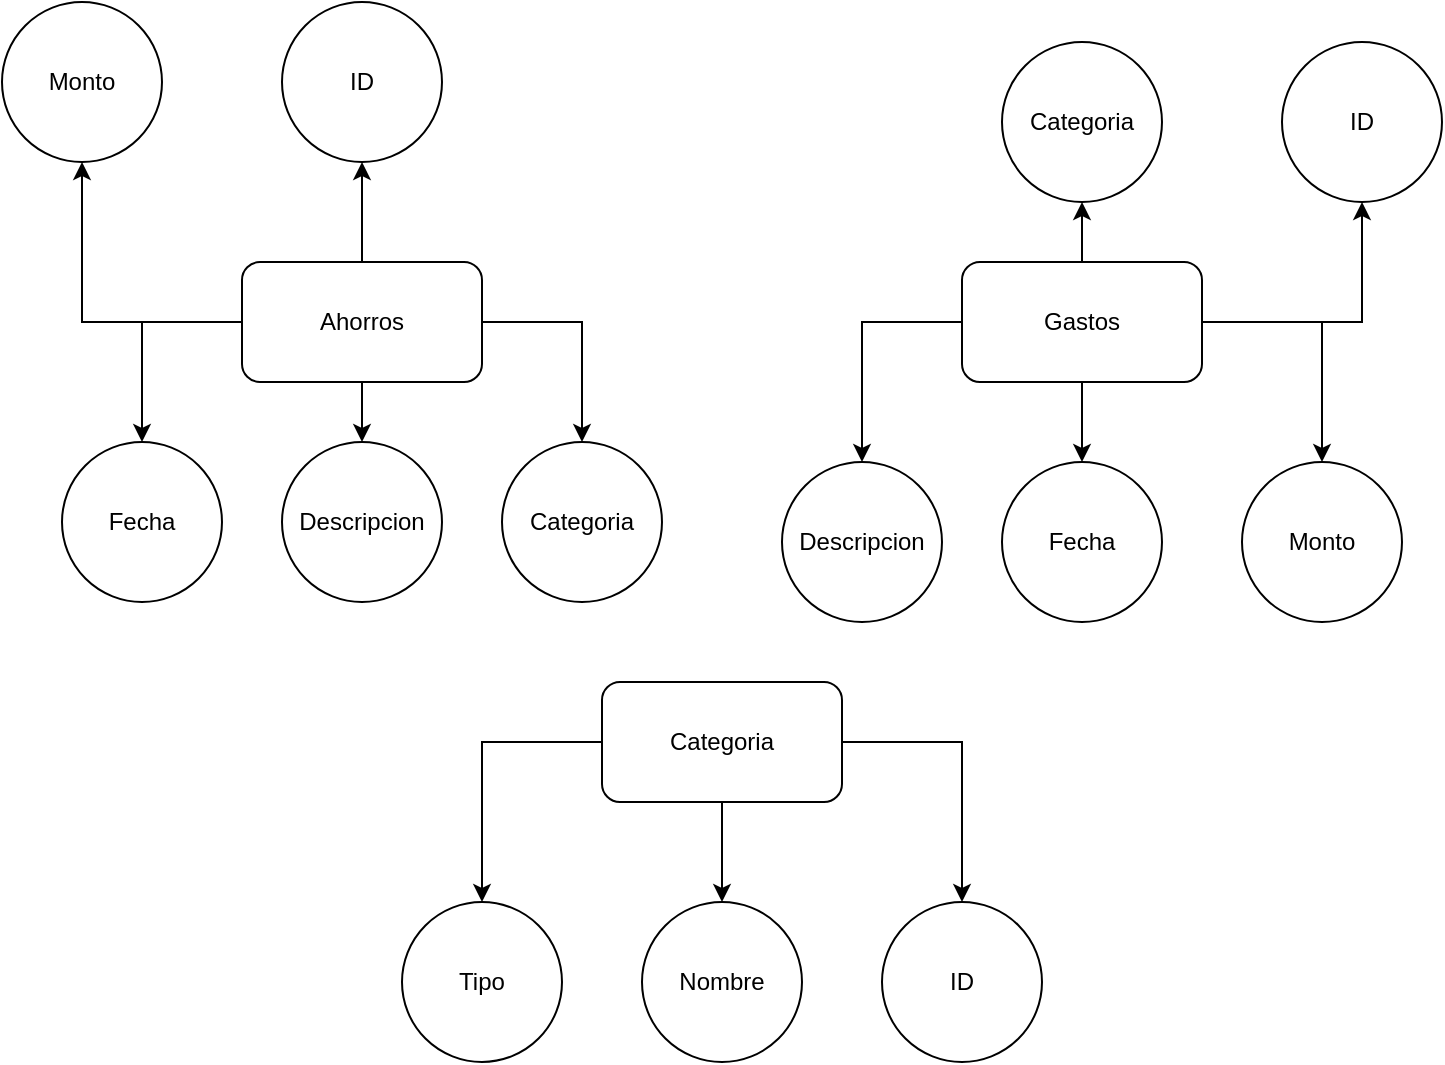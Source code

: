 <mxfile version="26.0.11">
  <diagram name="Page-1" id="8ce9d11a-91a2-4d17-14d8-a56ed91bf033">
    <mxGraphModel dx="1392" dy="570" grid="1" gridSize="10" guides="1" tooltips="1" connect="1" arrows="1" fold="1" page="1" pageScale="1" pageWidth="1100" pageHeight="850" background="none" math="0" shadow="0">
      <root>
        <mxCell id="0" />
        <mxCell id="1" parent="0" />
        <mxCell id="T6wguLjcn2MSFOtPXS9n-36" style="edgeStyle=orthogonalEdgeStyle;rounded=0;orthogonalLoop=1;jettySize=auto;html=1;" edge="1" parent="1" source="T6wguLjcn2MSFOtPXS9n-3" target="T6wguLjcn2MSFOtPXS9n-12">
          <mxGeometry relative="1" as="geometry" />
        </mxCell>
        <mxCell id="T6wguLjcn2MSFOtPXS9n-37" style="edgeStyle=orthogonalEdgeStyle;rounded=0;orthogonalLoop=1;jettySize=auto;html=1;" edge="1" parent="1" source="T6wguLjcn2MSFOtPXS9n-3" target="T6wguLjcn2MSFOtPXS9n-7">
          <mxGeometry relative="1" as="geometry" />
        </mxCell>
        <mxCell id="T6wguLjcn2MSFOtPXS9n-38" style="edgeStyle=orthogonalEdgeStyle;rounded=0;orthogonalLoop=1;jettySize=auto;html=1;" edge="1" parent="1" source="T6wguLjcn2MSFOtPXS9n-3" target="T6wguLjcn2MSFOtPXS9n-10">
          <mxGeometry relative="1" as="geometry" />
        </mxCell>
        <mxCell id="T6wguLjcn2MSFOtPXS9n-39" style="edgeStyle=orthogonalEdgeStyle;rounded=0;orthogonalLoop=1;jettySize=auto;html=1;" edge="1" parent="1" source="T6wguLjcn2MSFOtPXS9n-3" target="T6wguLjcn2MSFOtPXS9n-11">
          <mxGeometry relative="1" as="geometry" />
        </mxCell>
        <mxCell id="T6wguLjcn2MSFOtPXS9n-41" style="edgeStyle=orthogonalEdgeStyle;rounded=0;orthogonalLoop=1;jettySize=auto;html=1;" edge="1" parent="1" source="T6wguLjcn2MSFOtPXS9n-3" target="T6wguLjcn2MSFOtPXS9n-40">
          <mxGeometry relative="1" as="geometry" />
        </mxCell>
        <mxCell id="T6wguLjcn2MSFOtPXS9n-3" value="Gastos" style="rounded=1;whiteSpace=wrap;html=1;" vertex="1" parent="1">
          <mxGeometry x="680" y="130" width="120" height="60" as="geometry" />
        </mxCell>
        <mxCell id="T6wguLjcn2MSFOtPXS9n-30" style="edgeStyle=orthogonalEdgeStyle;rounded=0;orthogonalLoop=1;jettySize=auto;html=1;" edge="1" parent="1" source="T6wguLjcn2MSFOtPXS9n-4" target="T6wguLjcn2MSFOtPXS9n-16">
          <mxGeometry relative="1" as="geometry" />
        </mxCell>
        <mxCell id="T6wguLjcn2MSFOtPXS9n-31" style="edgeStyle=orthogonalEdgeStyle;rounded=0;orthogonalLoop=1;jettySize=auto;html=1;" edge="1" parent="1" source="T6wguLjcn2MSFOtPXS9n-4" target="T6wguLjcn2MSFOtPXS9n-15">
          <mxGeometry relative="1" as="geometry" />
        </mxCell>
        <mxCell id="T6wguLjcn2MSFOtPXS9n-32" style="edgeStyle=orthogonalEdgeStyle;rounded=0;orthogonalLoop=1;jettySize=auto;html=1;" edge="1" parent="1" source="T6wguLjcn2MSFOtPXS9n-4" target="T6wguLjcn2MSFOtPXS9n-14">
          <mxGeometry relative="1" as="geometry" />
        </mxCell>
        <mxCell id="T6wguLjcn2MSFOtPXS9n-33" style="edgeStyle=orthogonalEdgeStyle;rounded=0;orthogonalLoop=1;jettySize=auto;html=1;" edge="1" parent="1" source="T6wguLjcn2MSFOtPXS9n-4" target="T6wguLjcn2MSFOtPXS9n-13">
          <mxGeometry relative="1" as="geometry" />
        </mxCell>
        <mxCell id="T6wguLjcn2MSFOtPXS9n-35" style="edgeStyle=orthogonalEdgeStyle;rounded=0;orthogonalLoop=1;jettySize=auto;html=1;" edge="1" parent="1" source="T6wguLjcn2MSFOtPXS9n-4" target="T6wguLjcn2MSFOtPXS9n-34">
          <mxGeometry relative="1" as="geometry" />
        </mxCell>
        <mxCell id="T6wguLjcn2MSFOtPXS9n-4" value="Ahorros" style="rounded=1;whiteSpace=wrap;html=1;" vertex="1" parent="1">
          <mxGeometry x="320" y="130" width="120" height="60" as="geometry" />
        </mxCell>
        <mxCell id="T6wguLjcn2MSFOtPXS9n-7" value="ID" style="ellipse;whiteSpace=wrap;html=1;aspect=fixed;" vertex="1" parent="1">
          <mxGeometry x="840" y="20" width="80" height="80" as="geometry" />
        </mxCell>
        <mxCell id="T6wguLjcn2MSFOtPXS9n-10" value="Monto" style="ellipse;whiteSpace=wrap;html=1;aspect=fixed;" vertex="1" parent="1">
          <mxGeometry x="820" y="230" width="80" height="80" as="geometry" />
        </mxCell>
        <mxCell id="T6wguLjcn2MSFOtPXS9n-11" value="Fecha" style="ellipse;whiteSpace=wrap;html=1;aspect=fixed;" vertex="1" parent="1">
          <mxGeometry x="700" y="230" width="80" height="80" as="geometry" />
        </mxCell>
        <mxCell id="T6wguLjcn2MSFOtPXS9n-12" value="Descripcion" style="ellipse;whiteSpace=wrap;html=1;aspect=fixed;" vertex="1" parent="1">
          <mxGeometry x="590" y="230" width="80" height="80" as="geometry" />
        </mxCell>
        <mxCell id="T6wguLjcn2MSFOtPXS9n-13" value="Descripcion" style="ellipse;whiteSpace=wrap;html=1;aspect=fixed;" vertex="1" parent="1">
          <mxGeometry x="340" y="220" width="80" height="80" as="geometry" />
        </mxCell>
        <mxCell id="T6wguLjcn2MSFOtPXS9n-14" value="Fecha" style="ellipse;whiteSpace=wrap;html=1;aspect=fixed;" vertex="1" parent="1">
          <mxGeometry x="230" y="220" width="80" height="80" as="geometry" />
        </mxCell>
        <mxCell id="T6wguLjcn2MSFOtPXS9n-15" value="Monto" style="ellipse;whiteSpace=wrap;html=1;aspect=fixed;" vertex="1" parent="1">
          <mxGeometry x="200" width="80" height="80" as="geometry" />
        </mxCell>
        <mxCell id="T6wguLjcn2MSFOtPXS9n-16" value="ID" style="ellipse;whiteSpace=wrap;html=1;aspect=fixed;" vertex="1" parent="1">
          <mxGeometry x="340" width="80" height="80" as="geometry" />
        </mxCell>
        <mxCell id="T6wguLjcn2MSFOtPXS9n-27" style="edgeStyle=orthogonalEdgeStyle;rounded=0;orthogonalLoop=1;jettySize=auto;html=1;" edge="1" parent="1" source="T6wguLjcn2MSFOtPXS9n-18" target="T6wguLjcn2MSFOtPXS9n-21">
          <mxGeometry relative="1" as="geometry" />
        </mxCell>
        <mxCell id="T6wguLjcn2MSFOtPXS9n-28" style="edgeStyle=orthogonalEdgeStyle;rounded=0;orthogonalLoop=1;jettySize=auto;html=1;" edge="1" parent="1" source="T6wguLjcn2MSFOtPXS9n-18" target="T6wguLjcn2MSFOtPXS9n-22">
          <mxGeometry relative="1" as="geometry" />
        </mxCell>
        <mxCell id="T6wguLjcn2MSFOtPXS9n-29" style="edgeStyle=orthogonalEdgeStyle;rounded=0;orthogonalLoop=1;jettySize=auto;html=1;" edge="1" parent="1" source="T6wguLjcn2MSFOtPXS9n-18" target="T6wguLjcn2MSFOtPXS9n-19">
          <mxGeometry relative="1" as="geometry" />
        </mxCell>
        <mxCell id="T6wguLjcn2MSFOtPXS9n-18" value="Categoria" style="rounded=1;whiteSpace=wrap;html=1;" vertex="1" parent="1">
          <mxGeometry x="500" y="340" width="120" height="60" as="geometry" />
        </mxCell>
        <mxCell id="T6wguLjcn2MSFOtPXS9n-19" value="ID" style="ellipse;whiteSpace=wrap;html=1;aspect=fixed;" vertex="1" parent="1">
          <mxGeometry x="640" y="450" width="80" height="80" as="geometry" />
        </mxCell>
        <mxCell id="T6wguLjcn2MSFOtPXS9n-21" value="Nombre" style="ellipse;whiteSpace=wrap;html=1;aspect=fixed;" vertex="1" parent="1">
          <mxGeometry x="520" y="450" width="80" height="80" as="geometry" />
        </mxCell>
        <mxCell id="T6wguLjcn2MSFOtPXS9n-22" value="Tipo" style="ellipse;whiteSpace=wrap;html=1;aspect=fixed;" vertex="1" parent="1">
          <mxGeometry x="400" y="450" width="80" height="80" as="geometry" />
        </mxCell>
        <mxCell id="T6wguLjcn2MSFOtPXS9n-34" value="Categoria" style="ellipse;whiteSpace=wrap;html=1;aspect=fixed;" vertex="1" parent="1">
          <mxGeometry x="450" y="220" width="80" height="80" as="geometry" />
        </mxCell>
        <mxCell id="T6wguLjcn2MSFOtPXS9n-40" value="Categoria" style="ellipse;whiteSpace=wrap;html=1;aspect=fixed;" vertex="1" parent="1">
          <mxGeometry x="700" y="20" width="80" height="80" as="geometry" />
        </mxCell>
      </root>
    </mxGraphModel>
  </diagram>
</mxfile>
